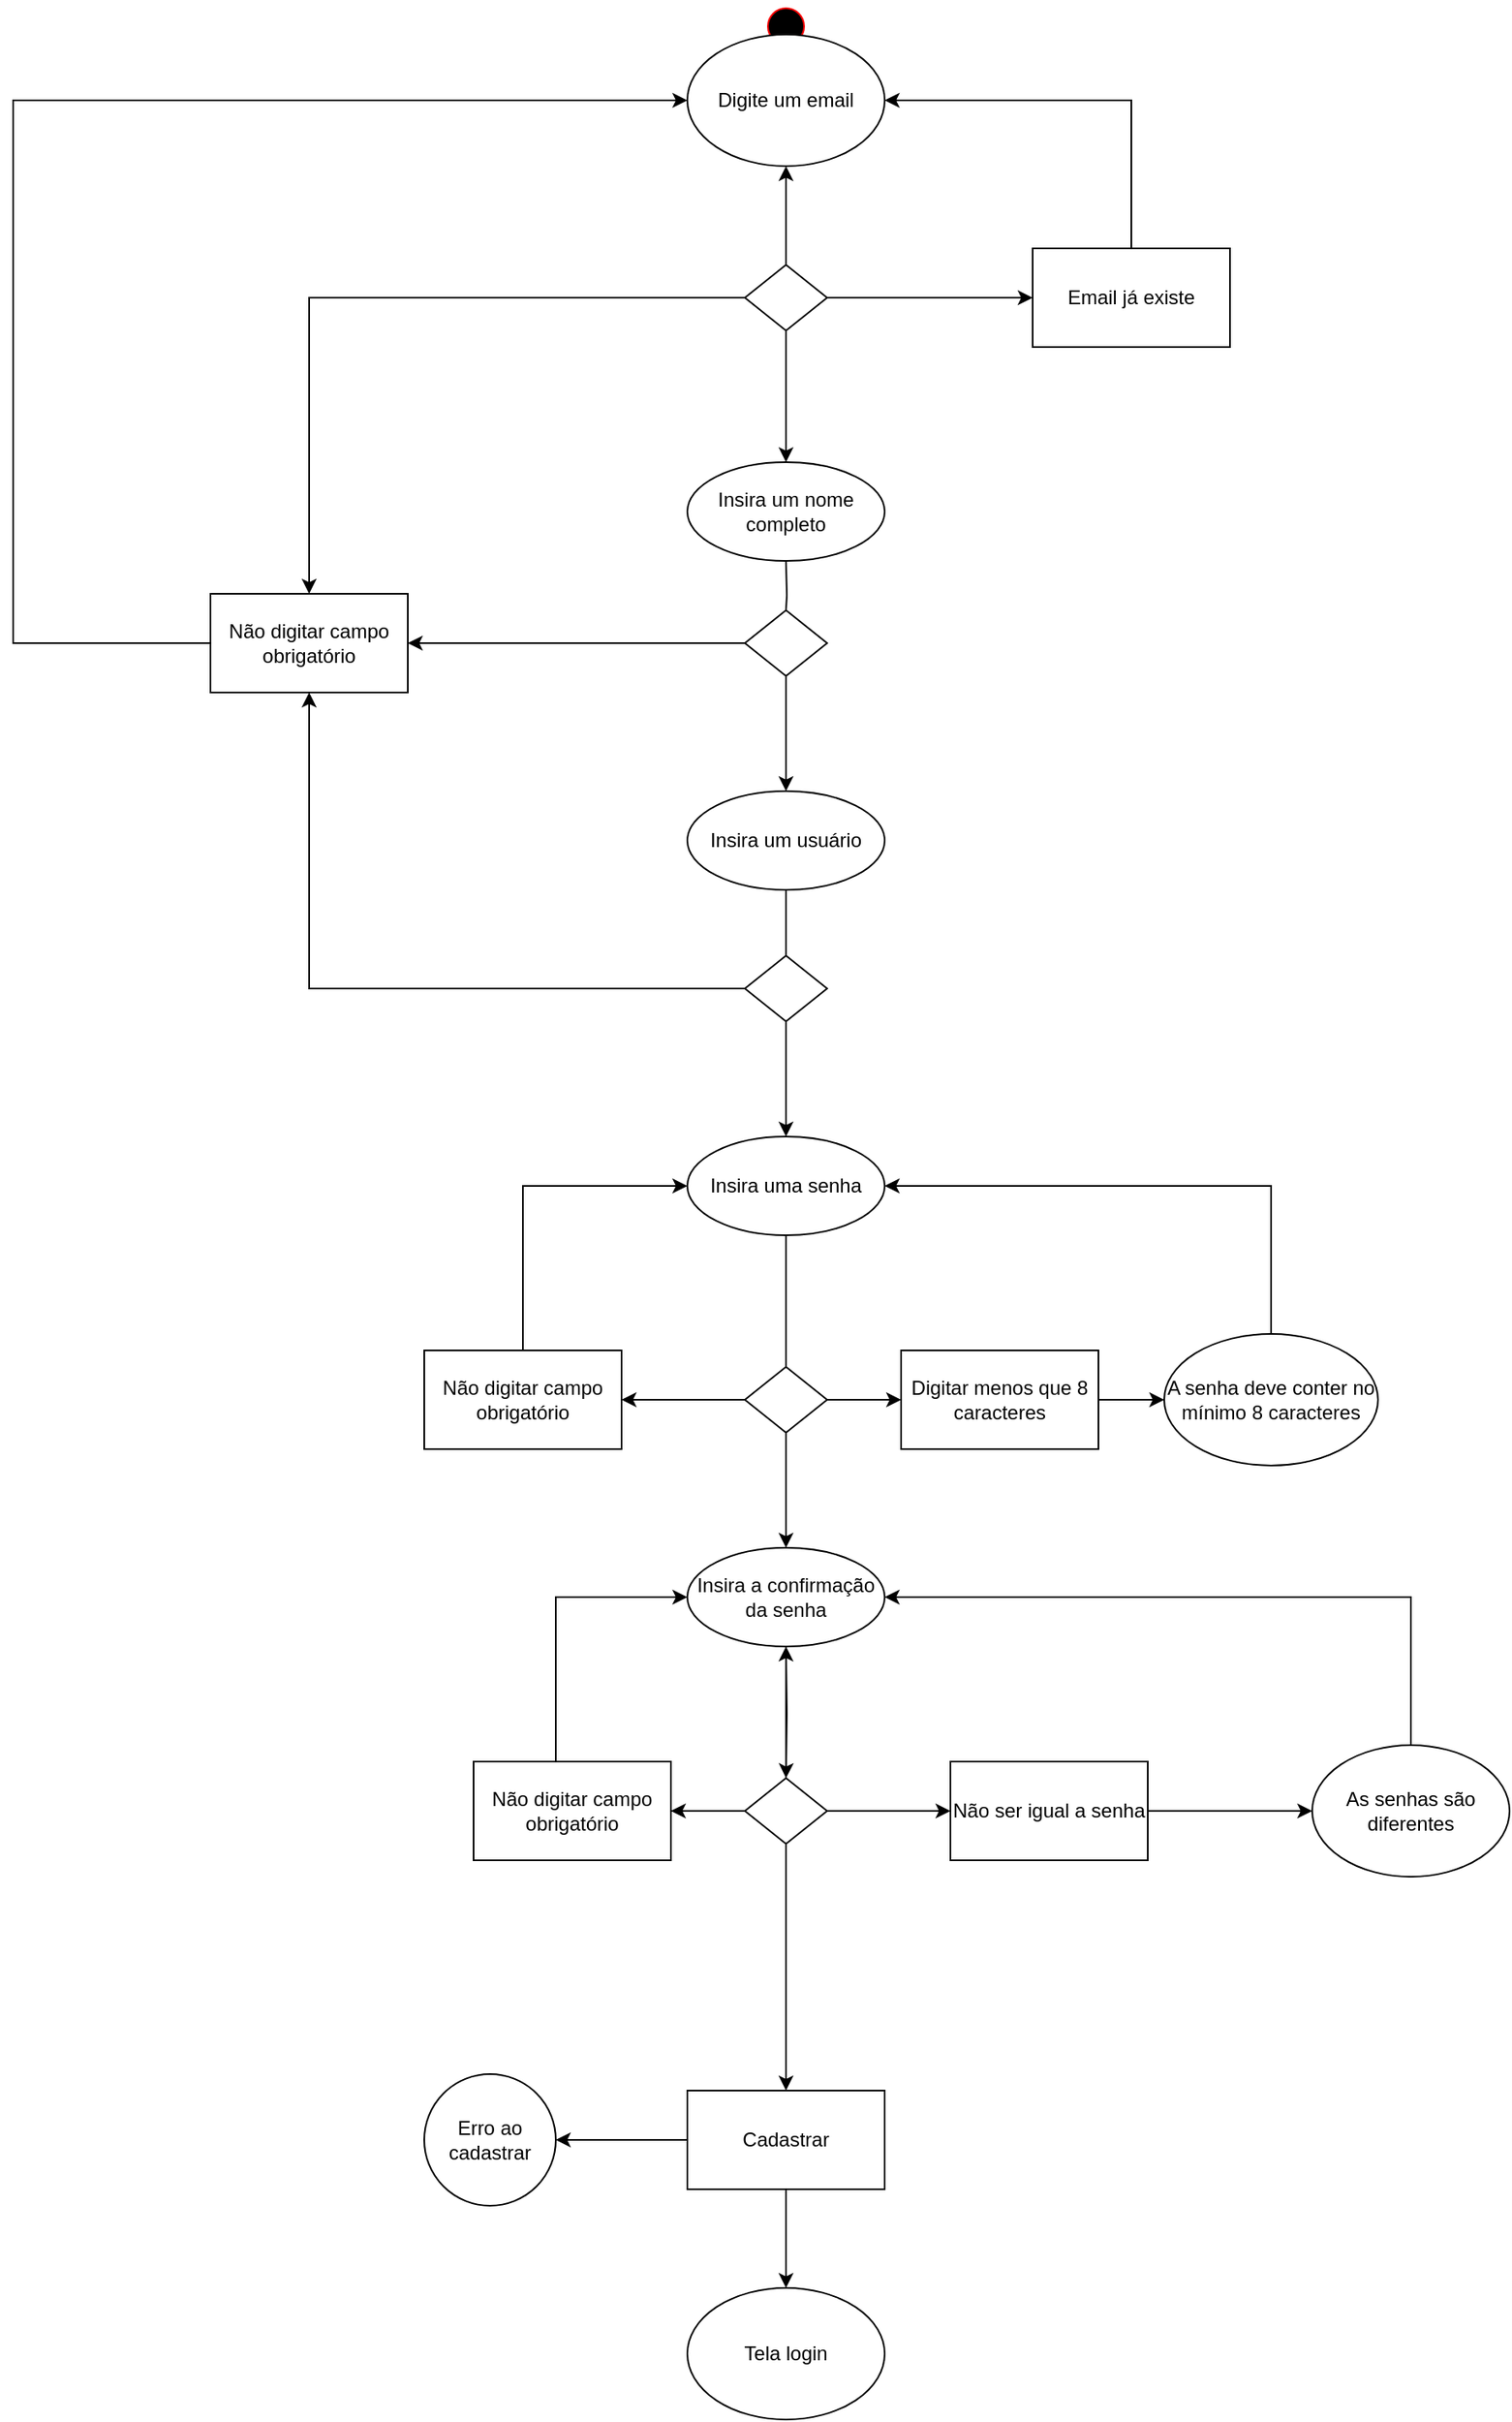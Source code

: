 <mxfile version="24.7.6">
  <diagram name="Página-1" id="m51AZlesysTWS4gtmlsb">
    <mxGraphModel dx="2014" dy="638" grid="1" gridSize="10" guides="1" tooltips="1" connect="1" arrows="1" fold="1" page="1" pageScale="1" pageWidth="827" pageHeight="1169" math="0" shadow="0">
      <root>
        <mxCell id="0" />
        <mxCell id="1" parent="0" />
        <mxCell id="9suPyyE1rasKGQ6SKx1s-52" value="" style="edgeStyle=orthogonalEdgeStyle;rounded=0;orthogonalLoop=1;jettySize=auto;html=1;exitX=1;exitY=0.5;exitDx=0;exitDy=0;" edge="1" parent="1" source="9suPyyE1rasKGQ6SKx1s-59" target="9suPyyE1rasKGQ6SKx1s-51">
          <mxGeometry relative="1" as="geometry" />
        </mxCell>
        <mxCell id="4Ot2-EcF4Pjps9G5-t95-7" style="edgeStyle=orthogonalEdgeStyle;rounded=0;orthogonalLoop=1;jettySize=auto;html=1;" parent="1" source="9suPyyE1rasKGQ6SKx1s-63" edge="1">
          <mxGeometry relative="1" as="geometry">
            <mxPoint x="20" y="500" as="targetPoint" />
          </mxGeometry>
        </mxCell>
        <mxCell id="4Ot2-EcF4Pjps9G5-t95-9" style="edgeStyle=orthogonalEdgeStyle;rounded=0;orthogonalLoop=1;jettySize=auto;html=1;" parent="1" edge="1">
          <mxGeometry relative="1" as="geometry">
            <mxPoint x="20" y="770" as="sourcePoint" />
            <mxPoint x="20.0" y="960" as="targetPoint" />
          </mxGeometry>
        </mxCell>
        <mxCell id="9suPyyE1rasKGQ6SKx1s-24" value="" style="edgeStyle=orthogonalEdgeStyle;rounded=0;orthogonalLoop=1;jettySize=auto;html=1;" edge="1" parent="1" source="9suPyyE1rasKGQ6SKx1s-77" target="9suPyyE1rasKGQ6SKx1s-23">
          <mxGeometry relative="1" as="geometry" />
        </mxCell>
        <mxCell id="4Ot2-EcF4Pjps9G5-t95-8" style="edgeStyle=orthogonalEdgeStyle;rounded=0;orthogonalLoop=1;jettySize=auto;html=1;" parent="1" edge="1">
          <mxGeometry relative="1" as="geometry">
            <mxPoint x="20" y="560" as="sourcePoint" />
            <mxPoint x="20.0" y="710" as="targetPoint" />
          </mxGeometry>
        </mxCell>
        <mxCell id="4Ot2-EcF4Pjps9G5-t95-15" value="Tela login" style="ellipse;whiteSpace=wrap;html=1;rounded=0;" parent="1" vertex="1">
          <mxGeometry x="-40" y="1410" width="120" height="80" as="geometry" />
        </mxCell>
        <mxCell id="9suPyyE1rasKGQ6SKx1s-5" value="Insira um nome completo" style="ellipse;whiteSpace=wrap;html=1;" vertex="1" parent="1">
          <mxGeometry x="-40" y="300" width="120" height="60" as="geometry" />
        </mxCell>
        <mxCell id="9suPyyE1rasKGQ6SKx1s-14" value="Insira um usuário" style="ellipse;whiteSpace=wrap;html=1;" vertex="1" parent="1">
          <mxGeometry x="-40" y="500" width="120" height="60" as="geometry" />
        </mxCell>
        <mxCell id="9suPyyE1rasKGQ6SKx1s-18" value="Insira uma senha" style="ellipse;whiteSpace=wrap;html=1;" vertex="1" parent="1">
          <mxGeometry x="-40" y="710" width="120" height="60" as="geometry" />
        </mxCell>
        <mxCell id="9suPyyE1rasKGQ6SKx1s-22" value="Insira a confirmação da senha" style="ellipse;whiteSpace=wrap;html=1;" vertex="1" parent="1">
          <mxGeometry x="-40" y="960" width="120" height="60" as="geometry" />
        </mxCell>
        <mxCell id="9suPyyE1rasKGQ6SKx1s-25" value="" style="edgeStyle=orthogonalEdgeStyle;rounded=0;orthogonalLoop=1;jettySize=auto;html=1;" edge="1" parent="1" source="9suPyyE1rasKGQ6SKx1s-23" target="4Ot2-EcF4Pjps9G5-t95-15">
          <mxGeometry relative="1" as="geometry" />
        </mxCell>
        <mxCell id="9suPyyE1rasKGQ6SKx1s-88" value="" style="edgeStyle=orthogonalEdgeStyle;rounded=0;orthogonalLoop=1;jettySize=auto;html=1;" edge="1" parent="1" source="9suPyyE1rasKGQ6SKx1s-23">
          <mxGeometry relative="1" as="geometry">
            <mxPoint x="-120" y="1320" as="targetPoint" />
          </mxGeometry>
        </mxCell>
        <mxCell id="9suPyyE1rasKGQ6SKx1s-23" value="Cadastrar" style="rounded=0;whiteSpace=wrap;html=1;" vertex="1" parent="1">
          <mxGeometry x="-40" y="1290" width="120" height="60" as="geometry" />
        </mxCell>
        <mxCell id="9suPyyE1rasKGQ6SKx1s-28" value="Erro ao cadastrar" style="ellipse;whiteSpace=wrap;html=1;rounded=0;" vertex="1" parent="1">
          <mxGeometry x="-200" y="1280" width="80" height="80" as="geometry" />
        </mxCell>
        <mxCell id="9suPyyE1rasKGQ6SKx1s-101" style="edgeStyle=orthogonalEdgeStyle;rounded=0;orthogonalLoop=1;jettySize=auto;html=1;entryX=1;entryY=0.5;entryDx=0;entryDy=0;" edge="1" parent="1" source="9suPyyE1rasKGQ6SKx1s-30" target="9suPyyE1rasKGQ6SKx1s-18">
          <mxGeometry relative="1" as="geometry">
            <Array as="points">
              <mxPoint x="315" y="740" />
            </Array>
          </mxGeometry>
        </mxCell>
        <mxCell id="9suPyyE1rasKGQ6SKx1s-30" value="A senha deve conter no mínimo 8 caracteres" style="ellipse;whiteSpace=wrap;html=1;rounded=0;" vertex="1" parent="1">
          <mxGeometry x="250" y="830" width="130" height="80" as="geometry" />
        </mxCell>
        <mxCell id="9suPyyE1rasKGQ6SKx1s-38" style="edgeStyle=orthogonalEdgeStyle;rounded=0;orthogonalLoop=1;jettySize=auto;html=1;" edge="1" parent="1" source="9suPyyE1rasKGQ6SKx1s-36" target="9suPyyE1rasKGQ6SKx1s-22">
          <mxGeometry relative="1" as="geometry" />
        </mxCell>
        <mxCell id="9suPyyE1rasKGQ6SKx1s-102" style="edgeStyle=orthogonalEdgeStyle;rounded=0;orthogonalLoop=1;jettySize=auto;html=1;entryX=0;entryY=0.5;entryDx=0;entryDy=0;" edge="1" parent="1" source="9suPyyE1rasKGQ6SKx1s-36" target="9suPyyE1rasKGQ6SKx1s-22">
          <mxGeometry relative="1" as="geometry">
            <Array as="points">
              <mxPoint x="-120" y="990" />
            </Array>
          </mxGeometry>
        </mxCell>
        <mxCell id="9suPyyE1rasKGQ6SKx1s-36" value="Não digitar campo obrigatório" style="rounded=0;whiteSpace=wrap;html=1;" vertex="1" parent="1">
          <mxGeometry x="-170" y="1090" width="120" height="60" as="geometry" />
        </mxCell>
        <mxCell id="9suPyyE1rasKGQ6SKx1s-41" style="edgeStyle=orthogonalEdgeStyle;rounded=0;orthogonalLoop=1;jettySize=auto;html=1;" edge="1" parent="1" source="9suPyyE1rasKGQ6SKx1s-39">
          <mxGeometry relative="1" as="geometry">
            <mxPoint x="-40" y="740" as="targetPoint" />
            <Array as="points">
              <mxPoint x="-140" y="740" />
            </Array>
          </mxGeometry>
        </mxCell>
        <mxCell id="9suPyyE1rasKGQ6SKx1s-39" value="Não digitar campo obrigatório" style="rounded=0;whiteSpace=wrap;html=1;" vertex="1" parent="1">
          <mxGeometry x="-200" y="840" width="120" height="60" as="geometry" />
        </mxCell>
        <mxCell id="9suPyyE1rasKGQ6SKx1s-106" style="edgeStyle=orthogonalEdgeStyle;rounded=0;orthogonalLoop=1;jettySize=auto;html=1;entryX=0;entryY=0.5;entryDx=0;entryDy=0;" edge="1" parent="1" source="9suPyyE1rasKGQ6SKx1s-45" target="9suPyyE1rasKGQ6SKx1s-90">
          <mxGeometry relative="1" as="geometry">
            <Array as="points">
              <mxPoint x="-450" y="410" />
              <mxPoint x="-450" y="80" />
            </Array>
          </mxGeometry>
        </mxCell>
        <mxCell id="9suPyyE1rasKGQ6SKx1s-45" value="Não digitar campo obrigatório" style="rounded=0;whiteSpace=wrap;html=1;" vertex="1" parent="1">
          <mxGeometry x="-330" y="380" width="120" height="60" as="geometry" />
        </mxCell>
        <mxCell id="9suPyyE1rasKGQ6SKx1s-109" style="edgeStyle=orthogonalEdgeStyle;rounded=0;orthogonalLoop=1;jettySize=auto;html=1;entryX=1;entryY=0.5;entryDx=0;entryDy=0;" edge="1" parent="1" source="9suPyyE1rasKGQ6SKx1s-51" target="9suPyyE1rasKGQ6SKx1s-90">
          <mxGeometry relative="1" as="geometry">
            <Array as="points">
              <mxPoint x="230" y="80" />
            </Array>
          </mxGeometry>
        </mxCell>
        <mxCell id="9suPyyE1rasKGQ6SKx1s-51" value="Email já existe" style="rounded=0;whiteSpace=wrap;html=1;" vertex="1" parent="1">
          <mxGeometry x="170" y="170" width="120" height="60" as="geometry" />
        </mxCell>
        <mxCell id="9suPyyE1rasKGQ6SKx1s-56" value="" style="ellipse;html=1;shape=startState;fillColor=#000000;strokeColor=#ff0000;" vertex="1" parent="1">
          <mxGeometry x="5" y="20" width="30" height="30" as="geometry" />
        </mxCell>
        <mxCell id="9suPyyE1rasKGQ6SKx1s-57" value="" style="edgeStyle=orthogonalEdgeStyle;html=1;verticalAlign=bottom;endArrow=open;endSize=8;strokeColor=#ff0000;rounded=0;exitX=0.502;exitY=0.87;exitDx=0;exitDy=0;exitPerimeter=0;" edge="1" source="9suPyyE1rasKGQ6SKx1s-56" parent="1">
          <mxGeometry relative="1" as="geometry">
            <mxPoint x="19.94" y="90" as="targetPoint" />
            <mxPoint x="19.94" y="50" as="sourcePoint" />
            <Array as="points">
              <mxPoint x="20" y="90" />
            </Array>
          </mxGeometry>
        </mxCell>
        <mxCell id="9suPyyE1rasKGQ6SKx1s-91" value="" style="edgeStyle=orthogonalEdgeStyle;rounded=0;orthogonalLoop=1;jettySize=auto;html=1;" edge="1" parent="1" source="9suPyyE1rasKGQ6SKx1s-59" target="9suPyyE1rasKGQ6SKx1s-90">
          <mxGeometry relative="1" as="geometry" />
        </mxCell>
        <mxCell id="9suPyyE1rasKGQ6SKx1s-94" value="" style="edgeStyle=orthogonalEdgeStyle;rounded=0;orthogonalLoop=1;jettySize=auto;html=1;" edge="1" parent="1" source="9suPyyE1rasKGQ6SKx1s-59">
          <mxGeometry relative="1" as="geometry">
            <mxPoint x="20" y="300" as="targetPoint" />
          </mxGeometry>
        </mxCell>
        <mxCell id="9suPyyE1rasKGQ6SKx1s-105" style="edgeStyle=orthogonalEdgeStyle;rounded=0;orthogonalLoop=1;jettySize=auto;html=1;entryX=0.5;entryY=0;entryDx=0;entryDy=0;" edge="1" parent="1" source="9suPyyE1rasKGQ6SKx1s-59" target="9suPyyE1rasKGQ6SKx1s-45">
          <mxGeometry relative="1" as="geometry" />
        </mxCell>
        <mxCell id="9suPyyE1rasKGQ6SKx1s-59" value="" style="rhombus;whiteSpace=wrap;html=1;" vertex="1" parent="1">
          <mxGeometry x="-5" y="180" width="50" height="40" as="geometry" />
        </mxCell>
        <mxCell id="9suPyyE1rasKGQ6SKx1s-64" value="" style="edgeStyle=orthogonalEdgeStyle;rounded=0;orthogonalLoop=1;jettySize=auto;html=1;endArrow=none;endFill=0;" edge="1" parent="1" target="9suPyyE1rasKGQ6SKx1s-63">
          <mxGeometry relative="1" as="geometry">
            <mxPoint x="20.0" y="360" as="sourcePoint" />
            <mxPoint x="20" y="500" as="targetPoint" />
          </mxGeometry>
        </mxCell>
        <mxCell id="9suPyyE1rasKGQ6SKx1s-104" style="edgeStyle=orthogonalEdgeStyle;rounded=0;orthogonalLoop=1;jettySize=auto;html=1;entryX=1;entryY=0.5;entryDx=0;entryDy=0;" edge="1" parent="1" source="9suPyyE1rasKGQ6SKx1s-63" target="9suPyyE1rasKGQ6SKx1s-45">
          <mxGeometry relative="1" as="geometry" />
        </mxCell>
        <mxCell id="9suPyyE1rasKGQ6SKx1s-63" value="" style="rhombus;whiteSpace=wrap;html=1;" vertex="1" parent="1">
          <mxGeometry x="-5" y="390" width="50" height="40" as="geometry" />
        </mxCell>
        <mxCell id="9suPyyE1rasKGQ6SKx1s-103" style="edgeStyle=orthogonalEdgeStyle;rounded=0;orthogonalLoop=1;jettySize=auto;html=1;entryX=0.5;entryY=1;entryDx=0;entryDy=0;" edge="1" parent="1" source="9suPyyE1rasKGQ6SKx1s-67" target="9suPyyE1rasKGQ6SKx1s-45">
          <mxGeometry relative="1" as="geometry" />
        </mxCell>
        <mxCell id="9suPyyE1rasKGQ6SKx1s-67" value="" style="rhombus;whiteSpace=wrap;html=1;" vertex="1" parent="1">
          <mxGeometry x="-5" y="600" width="50" height="40" as="geometry" />
        </mxCell>
        <mxCell id="9suPyyE1rasKGQ6SKx1s-71" value="" style="edgeStyle=orthogonalEdgeStyle;rounded=0;orthogonalLoop=1;jettySize=auto;html=1;" edge="1" parent="1" source="9suPyyE1rasKGQ6SKx1s-70" target="9suPyyE1rasKGQ6SKx1s-39">
          <mxGeometry relative="1" as="geometry" />
        </mxCell>
        <mxCell id="9suPyyE1rasKGQ6SKx1s-74" value="" style="edgeStyle=orthogonalEdgeStyle;rounded=0;orthogonalLoop=1;jettySize=auto;html=1;" edge="1" parent="1" source="9suPyyE1rasKGQ6SKx1s-70" target="9suPyyE1rasKGQ6SKx1s-73">
          <mxGeometry relative="1" as="geometry" />
        </mxCell>
        <mxCell id="9suPyyE1rasKGQ6SKx1s-70" value="" style="rhombus;whiteSpace=wrap;html=1;" vertex="1" parent="1">
          <mxGeometry x="-5" y="850" width="50" height="40" as="geometry" />
        </mxCell>
        <mxCell id="9suPyyE1rasKGQ6SKx1s-75" value="" style="edgeStyle=orthogonalEdgeStyle;rounded=0;orthogonalLoop=1;jettySize=auto;html=1;" edge="1" parent="1" source="9suPyyE1rasKGQ6SKx1s-73" target="9suPyyE1rasKGQ6SKx1s-30">
          <mxGeometry relative="1" as="geometry" />
        </mxCell>
        <mxCell id="9suPyyE1rasKGQ6SKx1s-73" value="Digitar menos que 8 caracteres" style="whiteSpace=wrap;html=1;" vertex="1" parent="1">
          <mxGeometry x="90" y="840" width="120" height="60" as="geometry" />
        </mxCell>
        <mxCell id="9suPyyE1rasKGQ6SKx1s-78" value="" style="edgeStyle=orthogonalEdgeStyle;rounded=0;orthogonalLoop=1;jettySize=auto;html=1;" edge="1" parent="1" target="9suPyyE1rasKGQ6SKx1s-77">
          <mxGeometry relative="1" as="geometry">
            <mxPoint x="20" y="1020" as="sourcePoint" />
            <mxPoint x="20" y="1290" as="targetPoint" />
          </mxGeometry>
        </mxCell>
        <mxCell id="9suPyyE1rasKGQ6SKx1s-79" value="" style="edgeStyle=orthogonalEdgeStyle;rounded=0;orthogonalLoop=1;jettySize=auto;html=1;" edge="1" parent="1" source="9suPyyE1rasKGQ6SKx1s-77" target="9suPyyE1rasKGQ6SKx1s-36">
          <mxGeometry relative="1" as="geometry" />
        </mxCell>
        <mxCell id="9suPyyE1rasKGQ6SKx1s-82" value="" style="edgeStyle=orthogonalEdgeStyle;rounded=0;orthogonalLoop=1;jettySize=auto;html=1;" edge="1" parent="1" source="9suPyyE1rasKGQ6SKx1s-77" target="9suPyyE1rasKGQ6SKx1s-81">
          <mxGeometry relative="1" as="geometry" />
        </mxCell>
        <mxCell id="9suPyyE1rasKGQ6SKx1s-77" value="" style="rhombus;whiteSpace=wrap;html=1;" vertex="1" parent="1">
          <mxGeometry x="-5" y="1100" width="50" height="40" as="geometry" />
        </mxCell>
        <mxCell id="9suPyyE1rasKGQ6SKx1s-84" value="" style="edgeStyle=orthogonalEdgeStyle;rounded=0;orthogonalLoop=1;jettySize=auto;html=1;" edge="1" parent="1" source="9suPyyE1rasKGQ6SKx1s-81" target="9suPyyE1rasKGQ6SKx1s-83">
          <mxGeometry relative="1" as="geometry" />
        </mxCell>
        <mxCell id="9suPyyE1rasKGQ6SKx1s-81" value="Não ser igual a senha" style="rounded=0;whiteSpace=wrap;html=1;" vertex="1" parent="1">
          <mxGeometry x="120" y="1090" width="120" height="60" as="geometry" />
        </mxCell>
        <mxCell id="9suPyyE1rasKGQ6SKx1s-85" style="edgeStyle=orthogonalEdgeStyle;rounded=0;orthogonalLoop=1;jettySize=auto;html=1;entryX=1;entryY=0.5;entryDx=0;entryDy=0;" edge="1" parent="1" source="9suPyyE1rasKGQ6SKx1s-83">
          <mxGeometry relative="1" as="geometry">
            <mxPoint x="80" y="990" as="targetPoint" />
            <Array as="points">
              <mxPoint x="400" y="990" />
            </Array>
          </mxGeometry>
        </mxCell>
        <mxCell id="9suPyyE1rasKGQ6SKx1s-83" value="As senhas são diferentes" style="ellipse;whiteSpace=wrap;html=1;rounded=0;" vertex="1" parent="1">
          <mxGeometry x="340" y="1080" width="120" height="80" as="geometry" />
        </mxCell>
        <mxCell id="9suPyyE1rasKGQ6SKx1s-90" value="Digite um email" style="ellipse;whiteSpace=wrap;html=1;" vertex="1" parent="1">
          <mxGeometry x="-40" y="40" width="120" height="80" as="geometry" />
        </mxCell>
      </root>
    </mxGraphModel>
  </diagram>
</mxfile>
